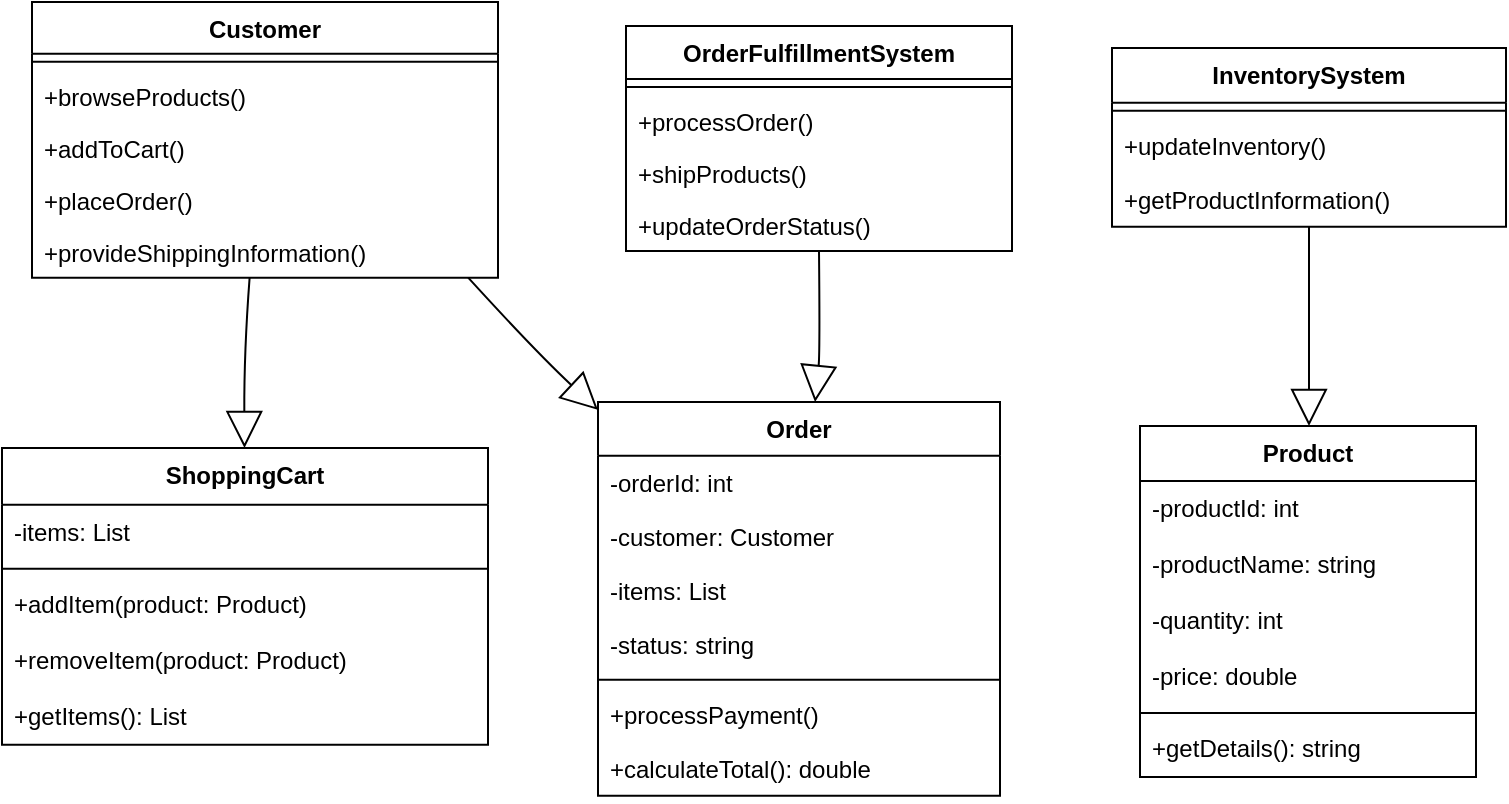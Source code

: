 <mxfile version="22.1.16" type="github">
  <diagram name="Page-1" id="ApWk3s3W_gQ6kncQ_AOE">
    <mxGraphModel dx="1434" dy="774" grid="1" gridSize="10" guides="1" tooltips="1" connect="1" arrows="1" fold="1" page="1" pageScale="1" pageWidth="850" pageHeight="1100" math="0" shadow="0">
      <root>
        <mxCell id="0" />
        <mxCell id="1" parent="0" />
        <mxCell id="FKR7wzhgi0pUr3C3JBa1-1" value="Customer" style="swimlane;fontStyle=1;align=center;verticalAlign=top;childLayout=stackLayout;horizontal=1;startSize=25.818;horizontalStack=0;resizeParent=1;resizeParentMax=0;resizeLast=0;collapsible=0;marginBottom=0;" vertex="1" parent="1">
          <mxGeometry x="35" y="20" width="233" height="137.818" as="geometry" />
        </mxCell>
        <mxCell id="FKR7wzhgi0pUr3C3JBa1-2" style="line;strokeWidth=1;fillColor=none;align=left;verticalAlign=middle;spacingTop=-1;spacingLeft=3;spacingRight=3;rotatable=0;labelPosition=right;points=[];portConstraint=eastwest;strokeColor=inherit;" vertex="1" parent="FKR7wzhgi0pUr3C3JBa1-1">
          <mxGeometry y="25.818" width="233" height="8" as="geometry" />
        </mxCell>
        <mxCell id="FKR7wzhgi0pUr3C3JBa1-3" value="+browseProducts()" style="text;strokeColor=none;fillColor=none;align=left;verticalAlign=top;spacingLeft=4;spacingRight=4;overflow=hidden;rotatable=0;points=[[0,0.5],[1,0.5]];portConstraint=eastwest;" vertex="1" parent="FKR7wzhgi0pUr3C3JBa1-1">
          <mxGeometry y="33.818" width="233" height="26" as="geometry" />
        </mxCell>
        <mxCell id="FKR7wzhgi0pUr3C3JBa1-4" value="+addToCart()" style="text;strokeColor=none;fillColor=none;align=left;verticalAlign=top;spacingLeft=4;spacingRight=4;overflow=hidden;rotatable=0;points=[[0,0.5],[1,0.5]];portConstraint=eastwest;" vertex="1" parent="FKR7wzhgi0pUr3C3JBa1-1">
          <mxGeometry y="59.818" width="233" height="26" as="geometry" />
        </mxCell>
        <mxCell id="FKR7wzhgi0pUr3C3JBa1-5" value="+placeOrder()" style="text;strokeColor=none;fillColor=none;align=left;verticalAlign=top;spacingLeft=4;spacingRight=4;overflow=hidden;rotatable=0;points=[[0,0.5],[1,0.5]];portConstraint=eastwest;" vertex="1" parent="FKR7wzhgi0pUr3C3JBa1-1">
          <mxGeometry y="85.818" width="233" height="26" as="geometry" />
        </mxCell>
        <mxCell id="FKR7wzhgi0pUr3C3JBa1-6" value="+provideShippingInformation()" style="text;strokeColor=none;fillColor=none;align=left;verticalAlign=top;spacingLeft=4;spacingRight=4;overflow=hidden;rotatable=0;points=[[0,0.5],[1,0.5]];portConstraint=eastwest;" vertex="1" parent="FKR7wzhgi0pUr3C3JBa1-1">
          <mxGeometry y="111.818" width="233" height="26" as="geometry" />
        </mxCell>
        <mxCell id="FKR7wzhgi0pUr3C3JBa1-7" value="InventorySystem" style="swimlane;fontStyle=1;align=center;verticalAlign=top;childLayout=stackLayout;horizontal=1;startSize=27.429;horizontalStack=0;resizeParent=1;resizeParentMax=0;resizeLast=0;collapsible=0;marginBottom=0;" vertex="1" parent="1">
          <mxGeometry x="575" y="43" width="197" height="89.429" as="geometry" />
        </mxCell>
        <mxCell id="FKR7wzhgi0pUr3C3JBa1-8" style="line;strokeWidth=1;fillColor=none;align=left;verticalAlign=middle;spacingTop=-1;spacingLeft=3;spacingRight=3;rotatable=0;labelPosition=right;points=[];portConstraint=eastwest;strokeColor=inherit;" vertex="1" parent="FKR7wzhgi0pUr3C3JBa1-7">
          <mxGeometry y="27.429" width="197" height="8" as="geometry" />
        </mxCell>
        <mxCell id="FKR7wzhgi0pUr3C3JBa1-9" value="+updateInventory()" style="text;strokeColor=none;fillColor=none;align=left;verticalAlign=top;spacingLeft=4;spacingRight=4;overflow=hidden;rotatable=0;points=[[0,0.5],[1,0.5]];portConstraint=eastwest;" vertex="1" parent="FKR7wzhgi0pUr3C3JBa1-7">
          <mxGeometry y="35.429" width="197" height="27" as="geometry" />
        </mxCell>
        <mxCell id="FKR7wzhgi0pUr3C3JBa1-10" value="+getProductInformation()" style="text;strokeColor=none;fillColor=none;align=left;verticalAlign=top;spacingLeft=4;spacingRight=4;overflow=hidden;rotatable=0;points=[[0,0.5],[1,0.5]];portConstraint=eastwest;" vertex="1" parent="FKR7wzhgi0pUr3C3JBa1-7">
          <mxGeometry y="62.429" width="197" height="27" as="geometry" />
        </mxCell>
        <mxCell id="FKR7wzhgi0pUr3C3JBa1-11" value="OrderFulfillmentSystem" style="swimlane;fontStyle=1;align=center;verticalAlign=top;childLayout=stackLayout;horizontal=1;startSize=26.444;horizontalStack=0;resizeParent=1;resizeParentMax=0;resizeLast=0;collapsible=0;marginBottom=0;" vertex="1" parent="1">
          <mxGeometry x="332" y="32" width="193" height="112.444" as="geometry" />
        </mxCell>
        <mxCell id="FKR7wzhgi0pUr3C3JBa1-12" style="line;strokeWidth=1;fillColor=none;align=left;verticalAlign=middle;spacingTop=-1;spacingLeft=3;spacingRight=3;rotatable=0;labelPosition=right;points=[];portConstraint=eastwest;strokeColor=inherit;" vertex="1" parent="FKR7wzhgi0pUr3C3JBa1-11">
          <mxGeometry y="26.444" width="193" height="8" as="geometry" />
        </mxCell>
        <mxCell id="FKR7wzhgi0pUr3C3JBa1-13" value="+processOrder()" style="text;strokeColor=none;fillColor=none;align=left;verticalAlign=top;spacingLeft=4;spacingRight=4;overflow=hidden;rotatable=0;points=[[0,0.5],[1,0.5]];portConstraint=eastwest;" vertex="1" parent="FKR7wzhgi0pUr3C3JBa1-11">
          <mxGeometry y="34.444" width="193" height="26" as="geometry" />
        </mxCell>
        <mxCell id="FKR7wzhgi0pUr3C3JBa1-14" value="+shipProducts()" style="text;strokeColor=none;fillColor=none;align=left;verticalAlign=top;spacingLeft=4;spacingRight=4;overflow=hidden;rotatable=0;points=[[0,0.5],[1,0.5]];portConstraint=eastwest;" vertex="1" parent="FKR7wzhgi0pUr3C3JBa1-11">
          <mxGeometry y="60.444" width="193" height="26" as="geometry" />
        </mxCell>
        <mxCell id="FKR7wzhgi0pUr3C3JBa1-15" value="+updateOrderStatus()" style="text;strokeColor=none;fillColor=none;align=left;verticalAlign=top;spacingLeft=4;spacingRight=4;overflow=hidden;rotatable=0;points=[[0,0.5],[1,0.5]];portConstraint=eastwest;" vertex="1" parent="FKR7wzhgi0pUr3C3JBa1-11">
          <mxGeometry y="86.444" width="193" height="26" as="geometry" />
        </mxCell>
        <mxCell id="FKR7wzhgi0pUr3C3JBa1-16" value="ShoppingCart" style="swimlane;fontStyle=1;align=center;verticalAlign=top;childLayout=stackLayout;horizontal=1;startSize=28.4;horizontalStack=0;resizeParent=1;resizeParentMax=0;resizeLast=0;collapsible=0;marginBottom=0;" vertex="1" parent="1">
          <mxGeometry x="20" y="243" width="243" height="148.4" as="geometry" />
        </mxCell>
        <mxCell id="FKR7wzhgi0pUr3C3JBa1-17" value="-items: List" style="text;strokeColor=none;fillColor=none;align=left;verticalAlign=top;spacingLeft=4;spacingRight=4;overflow=hidden;rotatable=0;points=[[0,0.5],[1,0.5]];portConstraint=eastwest;" vertex="1" parent="FKR7wzhgi0pUr3C3JBa1-16">
          <mxGeometry y="28.4" width="243" height="28" as="geometry" />
        </mxCell>
        <mxCell id="FKR7wzhgi0pUr3C3JBa1-18" style="line;strokeWidth=1;fillColor=none;align=left;verticalAlign=middle;spacingTop=-1;spacingLeft=3;spacingRight=3;rotatable=0;labelPosition=right;points=[];portConstraint=eastwest;strokeColor=inherit;" vertex="1" parent="FKR7wzhgi0pUr3C3JBa1-16">
          <mxGeometry y="56.4" width="243" height="8" as="geometry" />
        </mxCell>
        <mxCell id="FKR7wzhgi0pUr3C3JBa1-19" value="+addItem(product: Product)" style="text;strokeColor=none;fillColor=none;align=left;verticalAlign=top;spacingLeft=4;spacingRight=4;overflow=hidden;rotatable=0;points=[[0,0.5],[1,0.5]];portConstraint=eastwest;" vertex="1" parent="FKR7wzhgi0pUr3C3JBa1-16">
          <mxGeometry y="64.4" width="243" height="28" as="geometry" />
        </mxCell>
        <mxCell id="FKR7wzhgi0pUr3C3JBa1-20" value="+removeItem(product: Product)" style="text;strokeColor=none;fillColor=none;align=left;verticalAlign=top;spacingLeft=4;spacingRight=4;overflow=hidden;rotatable=0;points=[[0,0.5],[1,0.5]];portConstraint=eastwest;" vertex="1" parent="FKR7wzhgi0pUr3C3JBa1-16">
          <mxGeometry y="92.4" width="243" height="28" as="geometry" />
        </mxCell>
        <mxCell id="FKR7wzhgi0pUr3C3JBa1-21" value="+getItems(): List" style="text;strokeColor=none;fillColor=none;align=left;verticalAlign=top;spacingLeft=4;spacingRight=4;overflow=hidden;rotatable=0;points=[[0,0.5],[1,0.5]];portConstraint=eastwest;" vertex="1" parent="FKR7wzhgi0pUr3C3JBa1-16">
          <mxGeometry y="120.4" width="243" height="28" as="geometry" />
        </mxCell>
        <mxCell id="FKR7wzhgi0pUr3C3JBa1-22" value="Product" style="swimlane;fontStyle=1;align=center;verticalAlign=top;childLayout=stackLayout;horizontal=1;startSize=27.5;horizontalStack=0;resizeParent=1;resizeParentMax=0;resizeLast=0;collapsible=0;marginBottom=0;" vertex="1" parent="1">
          <mxGeometry x="589" y="232" width="168" height="175.5" as="geometry" />
        </mxCell>
        <mxCell id="FKR7wzhgi0pUr3C3JBa1-23" value="-productId: int" style="text;strokeColor=none;fillColor=none;align=left;verticalAlign=top;spacingLeft=4;spacingRight=4;overflow=hidden;rotatable=0;points=[[0,0.5],[1,0.5]];portConstraint=eastwest;" vertex="1" parent="FKR7wzhgi0pUr3C3JBa1-22">
          <mxGeometry y="27.5" width="168" height="28" as="geometry" />
        </mxCell>
        <mxCell id="FKR7wzhgi0pUr3C3JBa1-24" value="-productName: string" style="text;strokeColor=none;fillColor=none;align=left;verticalAlign=top;spacingLeft=4;spacingRight=4;overflow=hidden;rotatable=0;points=[[0,0.5],[1,0.5]];portConstraint=eastwest;" vertex="1" parent="FKR7wzhgi0pUr3C3JBa1-22">
          <mxGeometry y="55.5" width="168" height="28" as="geometry" />
        </mxCell>
        <mxCell id="FKR7wzhgi0pUr3C3JBa1-25" value="-quantity: int" style="text;strokeColor=none;fillColor=none;align=left;verticalAlign=top;spacingLeft=4;spacingRight=4;overflow=hidden;rotatable=0;points=[[0,0.5],[1,0.5]];portConstraint=eastwest;" vertex="1" parent="FKR7wzhgi0pUr3C3JBa1-22">
          <mxGeometry y="83.5" width="168" height="28" as="geometry" />
        </mxCell>
        <mxCell id="FKR7wzhgi0pUr3C3JBa1-26" value="-price: double" style="text;strokeColor=none;fillColor=none;align=left;verticalAlign=top;spacingLeft=4;spacingRight=4;overflow=hidden;rotatable=0;points=[[0,0.5],[1,0.5]];portConstraint=eastwest;" vertex="1" parent="FKR7wzhgi0pUr3C3JBa1-22">
          <mxGeometry y="111.5" width="168" height="28" as="geometry" />
        </mxCell>
        <mxCell id="FKR7wzhgi0pUr3C3JBa1-27" style="line;strokeWidth=1;fillColor=none;align=left;verticalAlign=middle;spacingTop=-1;spacingLeft=3;spacingRight=3;rotatable=0;labelPosition=right;points=[];portConstraint=eastwest;strokeColor=inherit;" vertex="1" parent="FKR7wzhgi0pUr3C3JBa1-22">
          <mxGeometry y="139.5" width="168" height="8" as="geometry" />
        </mxCell>
        <mxCell id="FKR7wzhgi0pUr3C3JBa1-28" value="+getDetails(): string" style="text;strokeColor=none;fillColor=none;align=left;verticalAlign=top;spacingLeft=4;spacingRight=4;overflow=hidden;rotatable=0;points=[[0,0.5],[1,0.5]];portConstraint=eastwest;" vertex="1" parent="FKR7wzhgi0pUr3C3JBa1-22">
          <mxGeometry y="147.5" width="168" height="28" as="geometry" />
        </mxCell>
        <mxCell id="FKR7wzhgi0pUr3C3JBa1-29" value="Order" style="swimlane;fontStyle=1;align=center;verticalAlign=top;childLayout=stackLayout;horizontal=1;startSize=26.857;horizontalStack=0;resizeParent=1;resizeParentMax=0;resizeLast=0;collapsible=0;marginBottom=0;" vertex="1" parent="1">
          <mxGeometry x="318" y="220" width="201" height="196.857" as="geometry" />
        </mxCell>
        <mxCell id="FKR7wzhgi0pUr3C3JBa1-30" value="-orderId: int" style="text;strokeColor=none;fillColor=none;align=left;verticalAlign=top;spacingLeft=4;spacingRight=4;overflow=hidden;rotatable=0;points=[[0,0.5],[1,0.5]];portConstraint=eastwest;" vertex="1" parent="FKR7wzhgi0pUr3C3JBa1-29">
          <mxGeometry y="26.857" width="201" height="27" as="geometry" />
        </mxCell>
        <mxCell id="FKR7wzhgi0pUr3C3JBa1-31" value="-customer: Customer" style="text;strokeColor=none;fillColor=none;align=left;verticalAlign=top;spacingLeft=4;spacingRight=4;overflow=hidden;rotatable=0;points=[[0,0.5],[1,0.5]];portConstraint=eastwest;" vertex="1" parent="FKR7wzhgi0pUr3C3JBa1-29">
          <mxGeometry y="53.857" width="201" height="27" as="geometry" />
        </mxCell>
        <mxCell id="FKR7wzhgi0pUr3C3JBa1-32" value="-items: List" style="text;strokeColor=none;fillColor=none;align=left;verticalAlign=top;spacingLeft=4;spacingRight=4;overflow=hidden;rotatable=0;points=[[0,0.5],[1,0.5]];portConstraint=eastwest;" vertex="1" parent="FKR7wzhgi0pUr3C3JBa1-29">
          <mxGeometry y="80.857" width="201" height="27" as="geometry" />
        </mxCell>
        <mxCell id="FKR7wzhgi0pUr3C3JBa1-33" value="-status: string" style="text;strokeColor=none;fillColor=none;align=left;verticalAlign=top;spacingLeft=4;spacingRight=4;overflow=hidden;rotatable=0;points=[[0,0.5],[1,0.5]];portConstraint=eastwest;" vertex="1" parent="FKR7wzhgi0pUr3C3JBa1-29">
          <mxGeometry y="107.857" width="201" height="27" as="geometry" />
        </mxCell>
        <mxCell id="FKR7wzhgi0pUr3C3JBa1-34" style="line;strokeWidth=1;fillColor=none;align=left;verticalAlign=middle;spacingTop=-1;spacingLeft=3;spacingRight=3;rotatable=0;labelPosition=right;points=[];portConstraint=eastwest;strokeColor=inherit;" vertex="1" parent="FKR7wzhgi0pUr3C3JBa1-29">
          <mxGeometry y="134.857" width="201" height="8" as="geometry" />
        </mxCell>
        <mxCell id="FKR7wzhgi0pUr3C3JBa1-35" value="+processPayment()" style="text;strokeColor=none;fillColor=none;align=left;verticalAlign=top;spacingLeft=4;spacingRight=4;overflow=hidden;rotatable=0;points=[[0,0.5],[1,0.5]];portConstraint=eastwest;" vertex="1" parent="FKR7wzhgi0pUr3C3JBa1-29">
          <mxGeometry y="142.857" width="201" height="27" as="geometry" />
        </mxCell>
        <mxCell id="FKR7wzhgi0pUr3C3JBa1-36" value="+calculateTotal(): double" style="text;strokeColor=none;fillColor=none;align=left;verticalAlign=top;spacingLeft=4;spacingRight=4;overflow=hidden;rotatable=0;points=[[0,0.5],[1,0.5]];portConstraint=eastwest;" vertex="1" parent="FKR7wzhgi0pUr3C3JBa1-29">
          <mxGeometry y="169.857" width="201" height="27" as="geometry" />
        </mxCell>
        <mxCell id="FKR7wzhgi0pUr3C3JBa1-37" value="" style="curved=1;startArrow=none;endArrow=block;endSize=16;endFill=0;exitX=0.467;exitY=1;entryX=0.499;entryY=0;rounded=0;" edge="1" parent="1" source="FKR7wzhgi0pUr3C3JBa1-1" target="FKR7wzhgi0pUr3C3JBa1-16">
          <mxGeometry relative="1" as="geometry">
            <Array as="points">
              <mxPoint x="141" y="195" />
            </Array>
          </mxGeometry>
        </mxCell>
        <mxCell id="FKR7wzhgi0pUr3C3JBa1-38" value="" style="curved=1;startArrow=none;endArrow=block;endSize=16;endFill=0;exitX=0.936;exitY=1;entryX=0.001;entryY=0.021;rounded=0;" edge="1" parent="1" source="FKR7wzhgi0pUr3C3JBa1-1" target="FKR7wzhgi0pUr3C3JBa1-29">
          <mxGeometry relative="1" as="geometry">
            <Array as="points">
              <mxPoint x="287" y="195" />
            </Array>
          </mxGeometry>
        </mxCell>
        <mxCell id="FKR7wzhgi0pUr3C3JBa1-39" value="" style="curved=1;startArrow=none;endArrow=block;endSize=16;endFill=0;exitX=0.5;exitY=1;entryX=0.503;entryY=-0.003;rounded=0;" edge="1" parent="1" source="FKR7wzhgi0pUr3C3JBa1-7" target="FKR7wzhgi0pUr3C3JBa1-22">
          <mxGeometry relative="1" as="geometry">
            <Array as="points" />
          </mxGeometry>
        </mxCell>
        <mxCell id="FKR7wzhgi0pUr3C3JBa1-40" value="" style="curved=1;startArrow=none;endArrow=block;endSize=16;endFill=0;exitX=0.5;exitY=0.996;entryX=0.54;entryY=0;rounded=0;" edge="1" parent="1" source="FKR7wzhgi0pUr3C3JBa1-11" target="FKR7wzhgi0pUr3C3JBa1-29">
          <mxGeometry relative="1" as="geometry">
            <Array as="points">
              <mxPoint x="429" y="195" />
            </Array>
          </mxGeometry>
        </mxCell>
      </root>
    </mxGraphModel>
  </diagram>
</mxfile>
